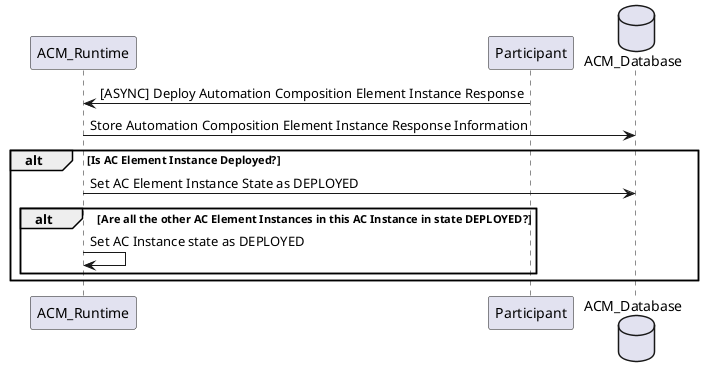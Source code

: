 @startuml

participant ACM_Runtime
participant Participant
database ACM_Database

ACM_Runtime <- Participant: [ASYNC] Deploy Automation Composition Element Instance Response
ACM_Runtime -> ACM_Database: Store Automation Composition Element Instance Response Information

alt Is AC Element Instance Deployed?
 ACM_Runtime -> ACM_Database: Set AC Element Instance State as DEPLOYED
 alt Are all the other AC Element Instances in this AC Instance in state DEPLOYED?
  ACM_Runtime -> ACM_Runtime: Set AC Instance state as DEPLOYED
 end
end

@enduml
